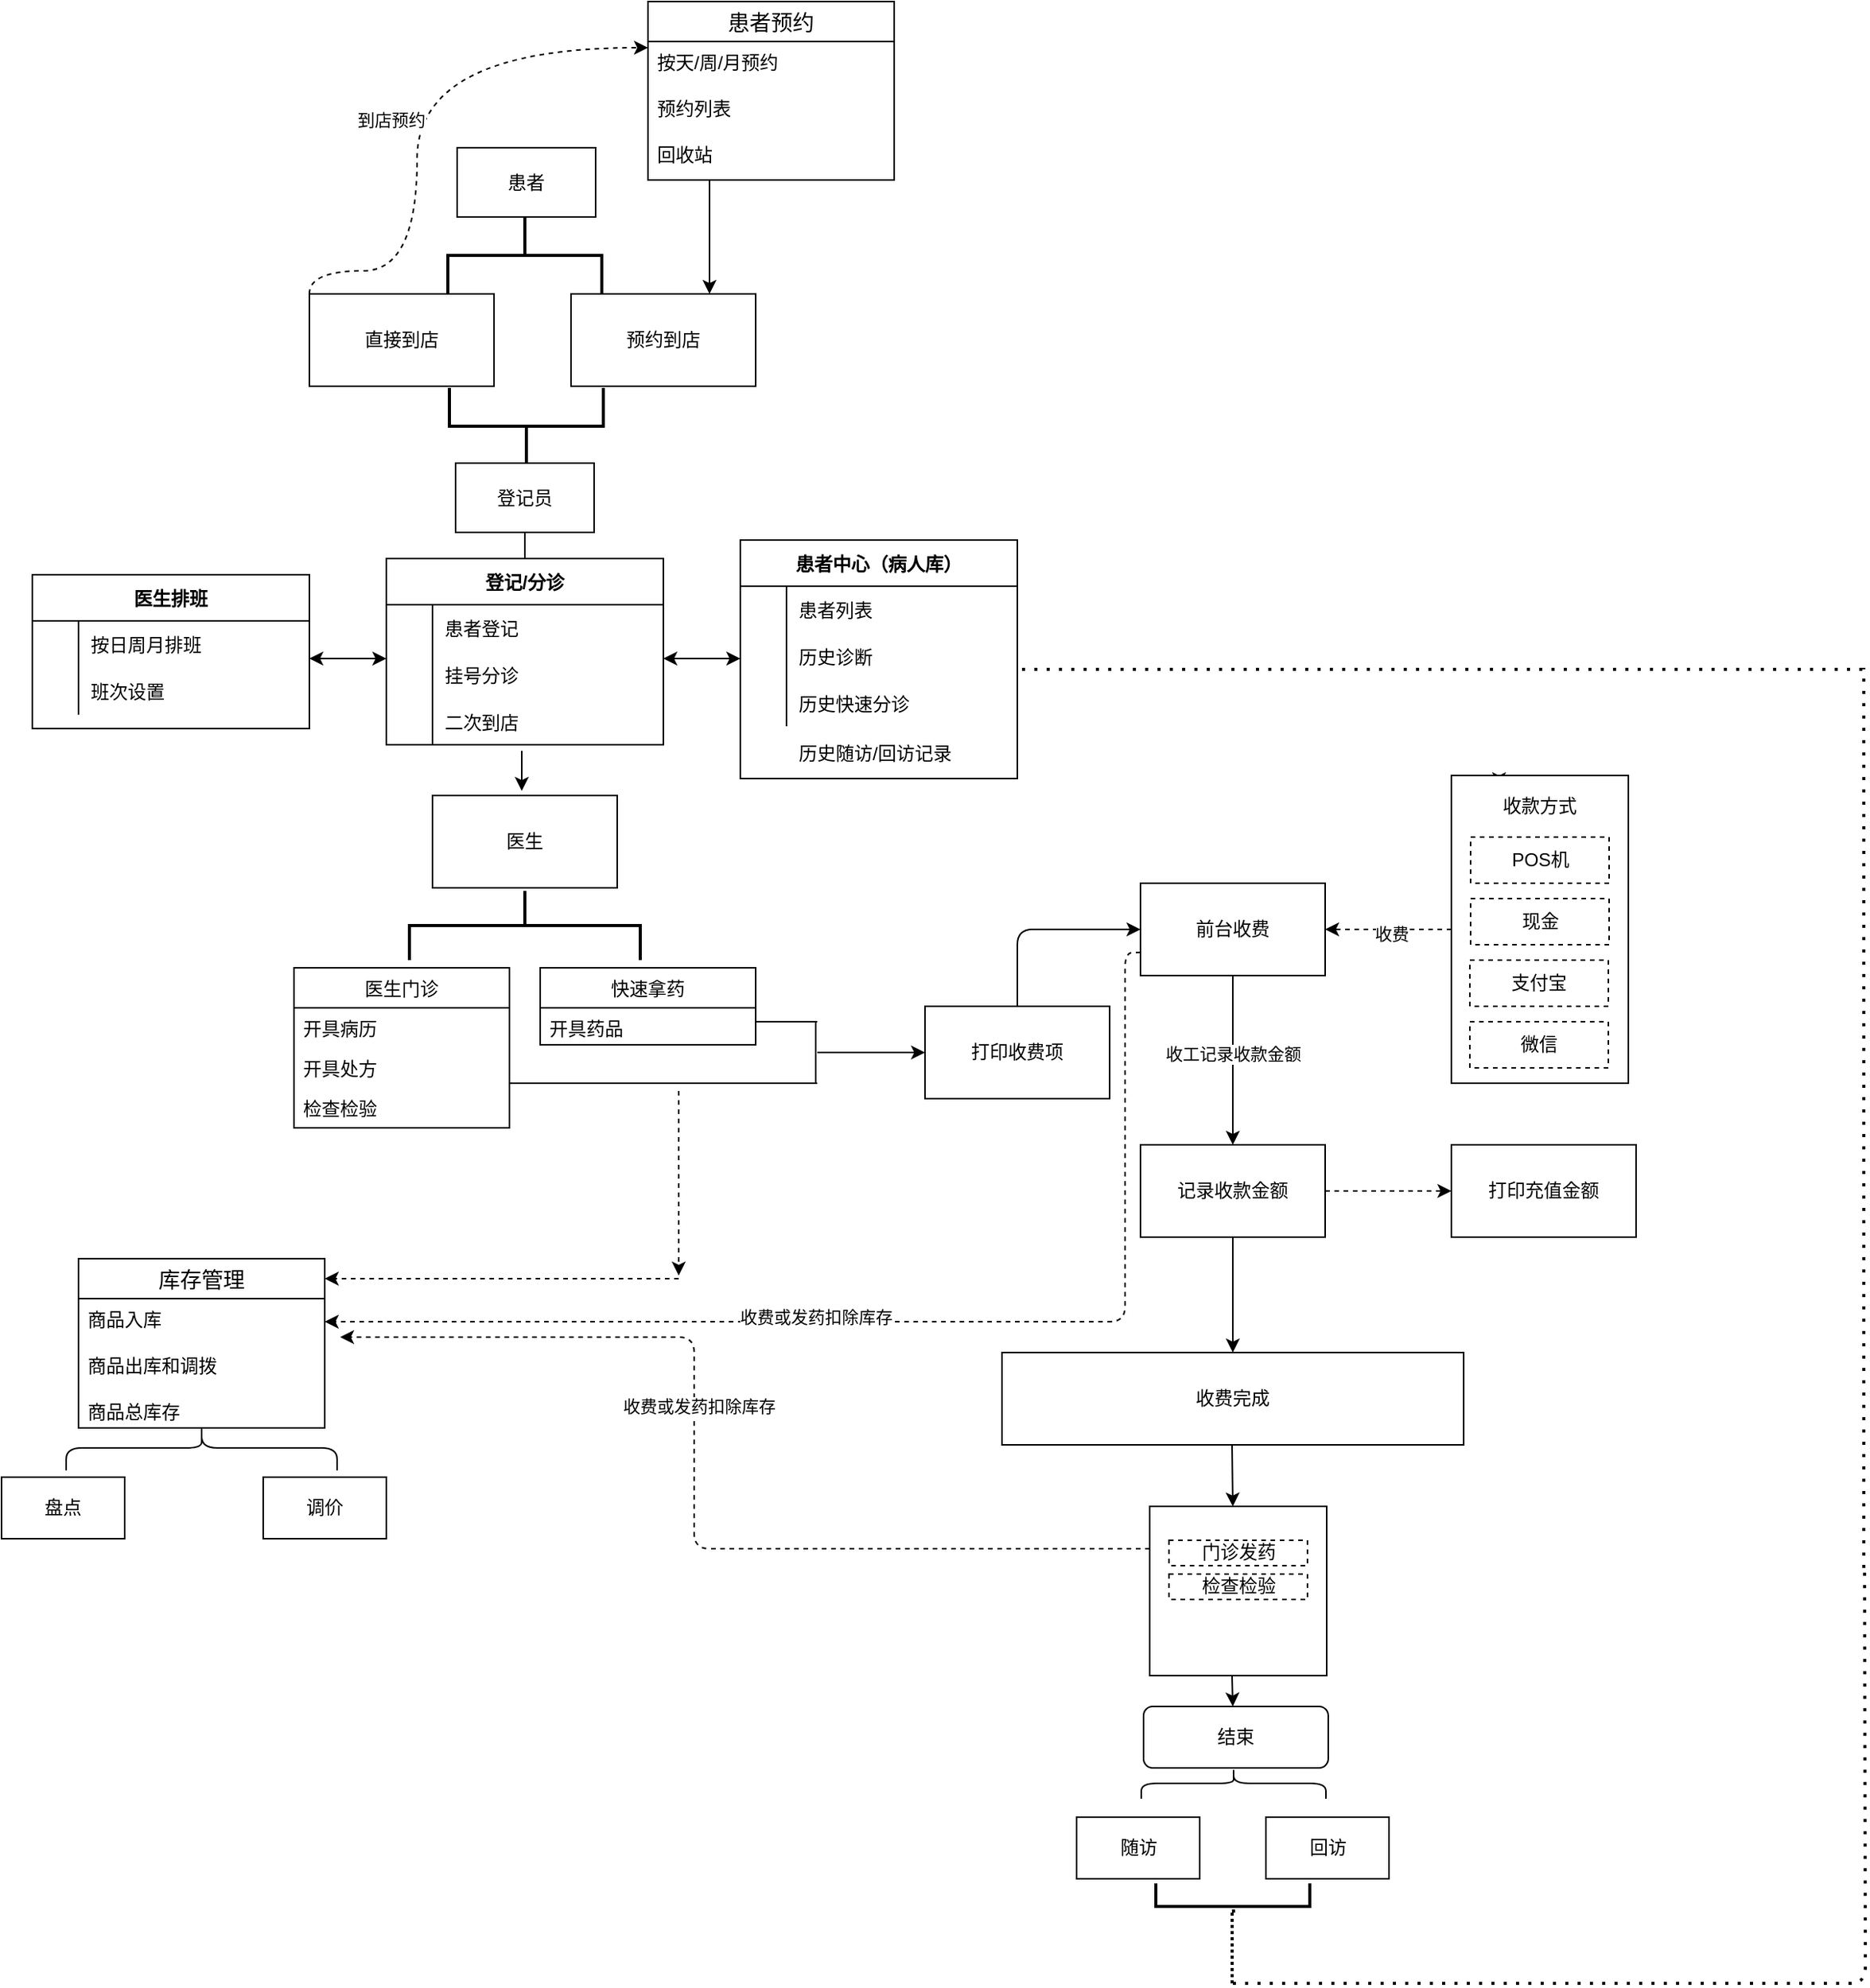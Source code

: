 <mxfile version="13.9.9" type="device"><diagram id="evhqvJ9WRw2NddTgYNEN" name="第 1 页"><mxGraphModel dx="1106" dy="837" grid="1" gridSize="10" guides="1" tooltips="1" connect="1" arrows="1" fold="1" page="1" pageScale="1" pageWidth="827" pageHeight="1169" math="0" shadow="0"><root><mxCell id="0"/><mxCell id="1" parent="0"/><mxCell id="0EiiD_cbW3VHCqX_TS2o-5" value="医生" style="rounded=0;whiteSpace=wrap;html=1;" parent="1" vertex="1"><mxGeometry x="420" y="636" width="120" height="60" as="geometry"/></mxCell><mxCell id="0EiiD_cbW3VHCqX_TS2o-24" value="患者" style="rounded=0;whiteSpace=wrap;html=1;" parent="1" vertex="1"><mxGeometry x="436" y="215" width="90" height="45" as="geometry"/></mxCell><mxCell id="0EiiD_cbW3VHCqX_TS2o-73" value="预约到店" style="rounded=0;whiteSpace=wrap;html=1;" parent="1" vertex="1"><mxGeometry x="510" y="310" width="120" height="60" as="geometry"/></mxCell><mxCell id="0EiiD_cbW3VHCqX_TS2o-170" style="edgeStyle=orthogonalEdgeStyle;rounded=0;orthogonalLoop=1;jettySize=auto;html=1;" parent="1" source="0EiiD_cbW3VHCqX_TS2o-154" target="0EiiD_cbW3VHCqX_TS2o-169" edge="1"><mxGeometry relative="1" as="geometry"/></mxCell><mxCell id="0EiiD_cbW3VHCqX_TS2o-171" value="收工记录收款金额" style="edgeLabel;html=1;align=center;verticalAlign=middle;resizable=0;points=[];" parent="0EiiD_cbW3VHCqX_TS2o-170" vertex="1" connectable="0"><mxGeometry x="-0.2" y="2" relative="1" as="geometry"><mxPoint x="-2" y="7" as="offset"/></mxGeometry></mxCell><mxCell id="0EiiD_cbW3VHCqX_TS2o-154" value="前台收费" style="rounded=0;whiteSpace=wrap;html=1;" parent="1" vertex="1"><mxGeometry x="880" y="693" width="120" height="60" as="geometry"/></mxCell><mxCell id="0EiiD_cbW3VHCqX_TS2o-165" value="" style="group" parent="1" vertex="1" connectable="0"><mxGeometry x="1082" y="623" width="115" height="200" as="geometry"/></mxCell><mxCell id="0EiiD_cbW3VHCqX_TS2o-166" style="edgeStyle=orthogonalEdgeStyle;rounded=0;orthogonalLoop=1;jettySize=auto;html=1;exitX=0.25;exitY=0;exitDx=0;exitDy=0;entryX=0.067;entryY=-0.15;entryDx=0;entryDy=0;entryPerimeter=0;" parent="0EiiD_cbW3VHCqX_TS2o-165" source="0EiiD_cbW3VHCqX_TS2o-163" target="0EiiD_cbW3VHCqX_TS2o-164" edge="1"><mxGeometry relative="1" as="geometry"/></mxCell><mxCell id="0EiiD_cbW3VHCqX_TS2o-163" value="" style="rounded=0;whiteSpace=wrap;html=1;" parent="0EiiD_cbW3VHCqX_TS2o-165" vertex="1"><mxGeometry width="115" height="200" as="geometry"/></mxCell><mxCell id="0EiiD_cbW3VHCqX_TS2o-158" value="POS机" style="rounded=0;whiteSpace=wrap;html=1;dashed=1;" parent="0EiiD_cbW3VHCqX_TS2o-165" vertex="1"><mxGeometry x="12.5" y="40" width="90" height="30" as="geometry"/></mxCell><mxCell id="0EiiD_cbW3VHCqX_TS2o-160" value="现金" style="rounded=0;whiteSpace=wrap;html=1;dashed=1;" parent="0EiiD_cbW3VHCqX_TS2o-165" vertex="1"><mxGeometry x="12.5" y="80" width="90" height="30" as="geometry"/></mxCell><mxCell id="0EiiD_cbW3VHCqX_TS2o-161" value="支付宝" style="rounded=0;whiteSpace=wrap;html=1;dashed=1;" parent="0EiiD_cbW3VHCqX_TS2o-165" vertex="1"><mxGeometry x="12" y="120" width="90" height="30" as="geometry"/></mxCell><mxCell id="0EiiD_cbW3VHCqX_TS2o-162" value="微信" style="rounded=0;whiteSpace=wrap;html=1;dashed=1;" parent="0EiiD_cbW3VHCqX_TS2o-165" vertex="1"><mxGeometry x="12" y="160" width="90" height="30" as="geometry"/></mxCell><mxCell id="0EiiD_cbW3VHCqX_TS2o-164" value="收款方式" style="text;html=1;align=center;verticalAlign=middle;resizable=0;points=[];autosize=1;strokeColor=none;" parent="0EiiD_cbW3VHCqX_TS2o-165" vertex="1"><mxGeometry x="27" y="10" width="60" height="20" as="geometry"/></mxCell><mxCell id="0EiiD_cbW3VHCqX_TS2o-167" style="edgeStyle=orthogonalEdgeStyle;rounded=0;orthogonalLoop=1;jettySize=auto;html=1;dashed=1;" parent="1" source="0EiiD_cbW3VHCqX_TS2o-163" target="0EiiD_cbW3VHCqX_TS2o-154" edge="1"><mxGeometry relative="1" as="geometry"/></mxCell><mxCell id="0EiiD_cbW3VHCqX_TS2o-168" value="收费" style="edgeLabel;html=1;align=center;verticalAlign=middle;resizable=0;points=[];" parent="0EiiD_cbW3VHCqX_TS2o-167" vertex="1" connectable="0"><mxGeometry x="-0.049" y="3" relative="1" as="geometry"><mxPoint as="offset"/></mxGeometry></mxCell><mxCell id="0EiiD_cbW3VHCqX_TS2o-173" style="edgeStyle=orthogonalEdgeStyle;rounded=0;orthogonalLoop=1;jettySize=auto;html=1;dashed=1;" parent="1" source="0EiiD_cbW3VHCqX_TS2o-169" target="0EiiD_cbW3VHCqX_TS2o-172" edge="1"><mxGeometry relative="1" as="geometry"/></mxCell><mxCell id="0EiiD_cbW3VHCqX_TS2o-169" value="记录收款金额" style="rounded=0;whiteSpace=wrap;html=1;" parent="1" vertex="1"><mxGeometry x="880" y="863" width="120" height="60" as="geometry"/></mxCell><mxCell id="0EiiD_cbW3VHCqX_TS2o-172" value="打印充值金额" style="rounded=0;whiteSpace=wrap;html=1;" parent="1" vertex="1"><mxGeometry x="1082" y="863" width="120" height="60" as="geometry"/></mxCell><mxCell id="0EiiD_cbW3VHCqX_TS2o-185" value="随访" style="rounded=0;whiteSpace=wrap;html=1;" parent="1" vertex="1"><mxGeometry x="838.5" y="1300" width="80" height="40" as="geometry"/></mxCell><mxCell id="0EiiD_cbW3VHCqX_TS2o-189" value="打印收费项" style="rounded=0;whiteSpace=wrap;html=1;" parent="1" vertex="1"><mxGeometry x="740" y="773" width="120" height="60" as="geometry"/></mxCell><mxCell id="0EiiD_cbW3VHCqX_TS2o-201" value="收费完成" style="rounded=0;whiteSpace=wrap;html=1;" parent="1" vertex="1"><mxGeometry x="790" y="998" width="300" height="60" as="geometry"/></mxCell><mxCell id="TlPm1D7zhekbp7XX174G-14" value="患者预约" style="swimlane;fontStyle=0;childLayout=stackLayout;horizontal=1;startSize=26;horizontalStack=0;resizeParent=1;resizeParentMax=0;resizeLast=0;collapsible=1;marginBottom=0;align=center;fontSize=14;" parent="1" vertex="1"><mxGeometry x="560" y="120" width="160" height="116" as="geometry"><mxRectangle x="1070" y="440" width="90" height="26" as="alternateBounds"/></mxGeometry></mxCell><mxCell id="TlPm1D7zhekbp7XX174G-15" value="按天/周/月预约" style="text;strokeColor=none;fillColor=none;spacingLeft=4;spacingRight=4;overflow=hidden;rotatable=0;points=[[0,0.5],[1,0.5]];portConstraint=eastwest;fontSize=12;" parent="TlPm1D7zhekbp7XX174G-14" vertex="1"><mxGeometry y="26" width="160" height="30" as="geometry"/></mxCell><mxCell id="TlPm1D7zhekbp7XX174G-16" value="预约列表" style="text;strokeColor=none;fillColor=none;spacingLeft=4;spacingRight=4;overflow=hidden;rotatable=0;points=[[0,0.5],[1,0.5]];portConstraint=eastwest;fontSize=12;" parent="TlPm1D7zhekbp7XX174G-14" vertex="1"><mxGeometry y="56" width="160" height="30" as="geometry"/></mxCell><mxCell id="TlPm1D7zhekbp7XX174G-128" value="" style="endArrow=classic;html=1;entryX=0.75;entryY=0;entryDx=0;entryDy=0;" parent="TlPm1D7zhekbp7XX174G-14" target="0EiiD_cbW3VHCqX_TS2o-73" edge="1"><mxGeometry width="50" height="50" relative="1" as="geometry"><mxPoint x="40" y="116" as="sourcePoint"/><mxPoint x="90" y="66" as="targetPoint"/></mxGeometry></mxCell><mxCell id="TlPm1D7zhekbp7XX174G-17" value="回收站" style="text;strokeColor=none;fillColor=none;spacingLeft=4;spacingRight=4;overflow=hidden;rotatable=0;points=[[0,0.5],[1,0.5]];portConstraint=eastwest;fontSize=12;" parent="TlPm1D7zhekbp7XX174G-14" vertex="1"><mxGeometry y="86" width="160" height="30" as="geometry"/></mxCell><mxCell id="TlPm1D7zhekbp7XX174G-22" value="" style="strokeWidth=2;html=1;shape=mxgraph.flowchart.annotation_2;align=left;labelPosition=right;pointerEvents=1;direction=south;" parent="1" vertex="1"><mxGeometry x="430" y="260" width="100" height="50" as="geometry"/></mxCell><mxCell id="TlPm1D7zhekbp7XX174G-24" value="直接到店" style="rounded=0;whiteSpace=wrap;html=1;" parent="1" vertex="1"><mxGeometry x="340" y="310" width="120" height="60" as="geometry"/></mxCell><mxCell id="TlPm1D7zhekbp7XX174G-28" value="" style="strokeWidth=2;html=1;shape=mxgraph.flowchart.annotation_2;align=left;labelPosition=right;pointerEvents=1;rotation=-90;" parent="1" vertex="1"><mxGeometry x="456" y="346" width="50" height="100" as="geometry"/></mxCell><mxCell id="TlPm1D7zhekbp7XX174G-29" style="edgeStyle=orthogonalEdgeStyle;rounded=0;orthogonalLoop=1;jettySize=auto;html=1;dashed=1;curved=1;" parent="1" edge="1"><mxGeometry relative="1" as="geometry"><mxPoint x="340" y="310" as="sourcePoint"/><mxPoint x="560" y="150" as="targetPoint"/><Array as="points"><mxPoint x="340" y="295"/><mxPoint x="410" y="295"/><mxPoint x="410" y="150"/></Array></mxGeometry></mxCell><mxCell id="TlPm1D7zhekbp7XX174G-30" value="到店预约" style="edgeLabel;html=1;align=center;verticalAlign=middle;resizable=0;points=[];" parent="TlPm1D7zhekbp7XX174G-29" vertex="1" connectable="0"><mxGeometry x="-0.145" y="-1" relative="1" as="geometry"><mxPoint x="-18" y="-21" as="offset"/></mxGeometry></mxCell><mxCell id="TlPm1D7zhekbp7XX174G-31" value="" style="endArrow=classic;html=1;exitX=0.428;exitY=1.133;exitDx=0;exitDy=0;exitPerimeter=0;" parent="1" edge="1"><mxGeometry width="50" height="50" relative="1" as="geometry"><mxPoint x="478.04" y="606.99" as="sourcePoint"/><mxPoint x="478" y="633" as="targetPoint"/></mxGeometry></mxCell><mxCell id="TlPm1D7zhekbp7XX174G-32" value="登记/分诊" style="shape=table;startSize=30;container=1;collapsible=1;childLayout=tableLayout;fixedRows=1;rowLines=0;fontStyle=1;align=center;resizeLast=1;" parent="1" vertex="1"><mxGeometry x="390" y="482" width="180" height="121" as="geometry"/></mxCell><mxCell id="TlPm1D7zhekbp7XX174G-36" value="" style="shape=partialRectangle;collapsible=0;dropTarget=0;pointerEvents=0;fillColor=none;top=0;left=0;bottom=0;right=0;points=[[0,0.5],[1,0.5]];portConstraint=eastwest;" parent="TlPm1D7zhekbp7XX174G-32" vertex="1"><mxGeometry y="30" width="180" height="30" as="geometry"/></mxCell><mxCell id="TlPm1D7zhekbp7XX174G-37" value="" style="shape=partialRectangle;connectable=0;fillColor=none;top=0;left=0;bottom=0;right=0;editable=1;overflow=hidden;" parent="TlPm1D7zhekbp7XX174G-36" vertex="1"><mxGeometry width="30" height="30" as="geometry"/></mxCell><mxCell id="TlPm1D7zhekbp7XX174G-38" value="患者登记" style="shape=partialRectangle;connectable=0;fillColor=none;top=0;left=0;bottom=0;right=0;align=left;spacingLeft=6;overflow=hidden;" parent="TlPm1D7zhekbp7XX174G-36" vertex="1"><mxGeometry x="30" width="150" height="30" as="geometry"/></mxCell><mxCell id="TlPm1D7zhekbp7XX174G-39" value="" style="shape=partialRectangle;collapsible=0;dropTarget=0;pointerEvents=0;fillColor=none;top=0;left=0;bottom=0;right=0;points=[[0,0.5],[1,0.5]];portConstraint=eastwest;" parent="TlPm1D7zhekbp7XX174G-32" vertex="1"><mxGeometry y="60" width="180" height="31" as="geometry"/></mxCell><mxCell id="TlPm1D7zhekbp7XX174G-40" value="" style="shape=partialRectangle;connectable=0;fillColor=none;top=0;left=0;bottom=0;right=0;editable=1;overflow=hidden;" parent="TlPm1D7zhekbp7XX174G-39" vertex="1"><mxGeometry width="30" height="31" as="geometry"/></mxCell><mxCell id="TlPm1D7zhekbp7XX174G-41" value="挂号分诊" style="shape=partialRectangle;connectable=0;fillColor=none;top=0;left=0;bottom=0;right=0;align=left;spacingLeft=6;overflow=hidden;" parent="TlPm1D7zhekbp7XX174G-39" vertex="1"><mxGeometry x="30" width="150" height="31" as="geometry"/></mxCell><mxCell id="TlPm1D7zhekbp7XX174G-42" value="" style="shape=partialRectangle;collapsible=0;dropTarget=0;pointerEvents=0;fillColor=none;top=0;left=0;bottom=0;right=0;points=[[0,0.5],[1,0.5]];portConstraint=eastwest;" parent="TlPm1D7zhekbp7XX174G-32" vertex="1"><mxGeometry y="91" width="180" height="30" as="geometry"/></mxCell><mxCell id="TlPm1D7zhekbp7XX174G-43" value="" style="shape=partialRectangle;connectable=0;fillColor=none;top=0;left=0;bottom=0;right=0;editable=1;overflow=hidden;" parent="TlPm1D7zhekbp7XX174G-42" vertex="1"><mxGeometry width="30" height="30" as="geometry"/></mxCell><mxCell id="TlPm1D7zhekbp7XX174G-44" value="二次到店" style="shape=partialRectangle;connectable=0;fillColor=none;top=0;left=0;bottom=0;right=0;align=left;spacingLeft=6;overflow=hidden;" parent="TlPm1D7zhekbp7XX174G-42" vertex="1"><mxGeometry x="30" width="150" height="30" as="geometry"/></mxCell><mxCell id="TlPm1D7zhekbp7XX174G-45" value="医生门诊" style="swimlane;fontStyle=0;childLayout=stackLayout;horizontal=1;startSize=26;fillColor=none;horizontalStack=0;resizeParent=1;resizeParentMax=0;resizeLast=0;collapsible=1;marginBottom=0;" parent="1" vertex="1"><mxGeometry x="330" y="748" width="140" height="104" as="geometry"/></mxCell><mxCell id="TlPm1D7zhekbp7XX174G-46" value="开具病历" style="text;strokeColor=none;fillColor=none;align=left;verticalAlign=top;spacingLeft=4;spacingRight=4;overflow=hidden;rotatable=0;points=[[0,0.5],[1,0.5]];portConstraint=eastwest;" parent="TlPm1D7zhekbp7XX174G-45" vertex="1"><mxGeometry y="26" width="140" height="26" as="geometry"/></mxCell><mxCell id="TlPm1D7zhekbp7XX174G-47" value="开具处方" style="text;strokeColor=none;fillColor=none;align=left;verticalAlign=top;spacingLeft=4;spacingRight=4;overflow=hidden;rotatable=0;points=[[0,0.5],[1,0.5]];portConstraint=eastwest;" parent="TlPm1D7zhekbp7XX174G-45" vertex="1"><mxGeometry y="52" width="140" height="26" as="geometry"/></mxCell><mxCell id="TlPm1D7zhekbp7XX174G-48" value="检查检验" style="text;strokeColor=none;fillColor=none;align=left;verticalAlign=top;spacingLeft=4;spacingRight=4;overflow=hidden;rotatable=0;points=[[0,0.5],[1,0.5]];portConstraint=eastwest;" parent="TlPm1D7zhekbp7XX174G-45" vertex="1"><mxGeometry y="78" width="140" height="26" as="geometry"/></mxCell><mxCell id="TlPm1D7zhekbp7XX174G-51" value="" style="strokeWidth=2;html=1;shape=mxgraph.flowchart.annotation_2;align=left;labelPosition=right;pointerEvents=1;rotation=90;" parent="1" vertex="1"><mxGeometry x="457.5" y="645.5" width="45" height="150" as="geometry"/></mxCell><mxCell id="TlPm1D7zhekbp7XX174G-57" value="快速拿药" style="swimlane;fontStyle=0;childLayout=stackLayout;horizontal=1;startSize=26;fillColor=none;horizontalStack=0;resizeParent=1;resizeParentMax=0;resizeLast=0;collapsible=1;marginBottom=0;" parent="1" vertex="1"><mxGeometry x="490" y="748" width="140" height="50" as="geometry"/></mxCell><mxCell id="TlPm1D7zhekbp7XX174G-58" value="开具药品" style="text;strokeColor=none;fillColor=none;align=left;verticalAlign=top;spacingLeft=4;spacingRight=4;overflow=hidden;rotatable=0;points=[[0,0.5],[1,0.5]];portConstraint=eastwest;" parent="TlPm1D7zhekbp7XX174G-57" vertex="1"><mxGeometry y="26" width="140" height="24" as="geometry"/></mxCell><mxCell id="TlPm1D7zhekbp7XX174G-63" value="" style="endArrow=none;html=1;" parent="1" edge="1"><mxGeometry width="50" height="50" relative="1" as="geometry"><mxPoint x="630" y="783" as="sourcePoint"/><mxPoint x="670" y="783" as="targetPoint"/></mxGeometry></mxCell><mxCell id="TlPm1D7zhekbp7XX174G-64" value="" style="endArrow=none;html=1;" parent="1" edge="1"><mxGeometry width="50" height="50" relative="1" as="geometry"><mxPoint x="669" y="783" as="sourcePoint"/><mxPoint x="669" y="823" as="targetPoint"/></mxGeometry></mxCell><mxCell id="TlPm1D7zhekbp7XX174G-65" value="" style="endArrow=none;html=1;" parent="1" edge="1"><mxGeometry width="50" height="50" relative="1" as="geometry"><mxPoint x="470" y="823" as="sourcePoint"/><mxPoint x="670" y="823" as="targetPoint"/></mxGeometry></mxCell><mxCell id="TlPm1D7zhekbp7XX174G-66" value="" style="endArrow=classic;html=1;entryX=0;entryY=0.5;entryDx=0;entryDy=0;" parent="1" target="0EiiD_cbW3VHCqX_TS2o-189" edge="1"><mxGeometry width="50" height="50" relative="1" as="geometry"><mxPoint x="670" y="803" as="sourcePoint"/><mxPoint x="720" y="753" as="targetPoint"/></mxGeometry></mxCell><mxCell id="TlPm1D7zhekbp7XX174G-67" value="" style="edgeStyle=elbowEdgeStyle;elbow=vertical;endArrow=classic;html=1;exitX=0.5;exitY=0;exitDx=0;exitDy=0;" parent="1" source="0EiiD_cbW3VHCqX_TS2o-189" target="0EiiD_cbW3VHCqX_TS2o-154" edge="1"><mxGeometry width="50" height="50" relative="1" as="geometry"><mxPoint x="800" y="763" as="sourcePoint"/><mxPoint x="820" y="713" as="targetPoint"/><Array as="points"><mxPoint x="890" y="723"/></Array></mxGeometry></mxCell><mxCell id="TlPm1D7zhekbp7XX174G-68" value="" style="endArrow=classic;html=1;exitX=0.5;exitY=1;exitDx=0;exitDy=0;entryX=0.5;entryY=0;entryDx=0;entryDy=0;" parent="1" target="0EiiD_cbW3VHCqX_TS2o-201" edge="1"><mxGeometry width="50" height="50" relative="1" as="geometry"><mxPoint x="940" y="923" as="sourcePoint"/><mxPoint x="950" y="743" as="targetPoint"/></mxGeometry></mxCell><mxCell id="TlPm1D7zhekbp7XX174G-70" value="" style="endArrow=classic;startArrow=classic;html=1;" parent="1" edge="1"><mxGeometry width="50" height="50" relative="1" as="geometry"><mxPoint x="570" y="547" as="sourcePoint"/><mxPoint x="620" y="547" as="targetPoint"/><Array as="points"/></mxGeometry></mxCell><mxCell id="TlPm1D7zhekbp7XX174G-71" value="患者中心（病人库）" style="shape=table;startSize=30;container=1;collapsible=1;childLayout=tableLayout;fixedRows=1;rowLines=0;fontStyle=1;align=center;resizeLast=1;" parent="1" vertex="1"><mxGeometry x="620" y="470" width="180" height="155" as="geometry"/></mxCell><mxCell id="TlPm1D7zhekbp7XX174G-72" value="" style="shape=partialRectangle;collapsible=0;dropTarget=0;pointerEvents=0;fillColor=none;top=0;left=0;bottom=0;right=0;points=[[0,0.5],[1,0.5]];portConstraint=eastwest;" parent="TlPm1D7zhekbp7XX174G-71" vertex="1"><mxGeometry y="30" width="180" height="30" as="geometry"/></mxCell><mxCell id="TlPm1D7zhekbp7XX174G-73" value="" style="shape=partialRectangle;connectable=0;fillColor=none;top=0;left=0;bottom=0;right=0;editable=1;overflow=hidden;" parent="TlPm1D7zhekbp7XX174G-72" vertex="1"><mxGeometry width="30" height="30" as="geometry"/></mxCell><mxCell id="TlPm1D7zhekbp7XX174G-74" value="患者列表" style="shape=partialRectangle;connectable=0;fillColor=none;top=0;left=0;bottom=0;right=0;align=left;spacingLeft=6;overflow=hidden;" parent="TlPm1D7zhekbp7XX174G-72" vertex="1"><mxGeometry x="30" width="150" height="30" as="geometry"/></mxCell><mxCell id="TlPm1D7zhekbp7XX174G-75" value="" style="shape=partialRectangle;collapsible=0;dropTarget=0;pointerEvents=0;fillColor=none;top=0;left=0;bottom=0;right=0;points=[[0,0.5],[1,0.5]];portConstraint=eastwest;" parent="TlPm1D7zhekbp7XX174G-71" vertex="1"><mxGeometry y="60" width="180" height="31" as="geometry"/></mxCell><mxCell id="TlPm1D7zhekbp7XX174G-76" value="" style="shape=partialRectangle;connectable=0;fillColor=none;top=0;left=0;bottom=0;right=0;editable=1;overflow=hidden;" parent="TlPm1D7zhekbp7XX174G-75" vertex="1"><mxGeometry width="30" height="31" as="geometry"/></mxCell><mxCell id="TlPm1D7zhekbp7XX174G-77" value="历史诊断" style="shape=partialRectangle;connectable=0;fillColor=none;top=0;left=0;bottom=0;right=0;align=left;spacingLeft=6;overflow=hidden;" parent="TlPm1D7zhekbp7XX174G-75" vertex="1"><mxGeometry x="30" width="150" height="31" as="geometry"/></mxCell><mxCell id="TlPm1D7zhekbp7XX174G-78" value="" style="shape=partialRectangle;collapsible=0;dropTarget=0;pointerEvents=0;fillColor=none;top=0;left=0;bottom=0;right=0;points=[[0,0.5],[1,0.5]];portConstraint=eastwest;" parent="TlPm1D7zhekbp7XX174G-71" vertex="1"><mxGeometry y="91" width="180" height="30" as="geometry"/></mxCell><mxCell id="TlPm1D7zhekbp7XX174G-79" value="" style="shape=partialRectangle;connectable=0;fillColor=none;top=0;left=0;bottom=0;right=0;editable=1;overflow=hidden;" parent="TlPm1D7zhekbp7XX174G-78" vertex="1"><mxGeometry width="30" height="30" as="geometry"/></mxCell><mxCell id="TlPm1D7zhekbp7XX174G-80" value="历史快速分诊" style="shape=partialRectangle;connectable=0;fillColor=none;top=0;left=0;bottom=0;right=0;align=left;spacingLeft=6;overflow=hidden;" parent="TlPm1D7zhekbp7XX174G-78" vertex="1"><mxGeometry x="30" width="150" height="30" as="geometry"/></mxCell><mxCell id="TlPm1D7zhekbp7XX174G-82" value="" style="shape=curlyBracket;whiteSpace=wrap;html=1;rounded=1;rotation=90;" parent="1" vertex="1"><mxGeometry x="930.5" y="1218" width="20" height="120" as="geometry"/></mxCell><mxCell id="TlPm1D7zhekbp7XX174G-83" value="回访" style="rounded=0;whiteSpace=wrap;html=1;" parent="1" vertex="1"><mxGeometry x="961.5" y="1300" width="80" height="40" as="geometry"/></mxCell><mxCell id="TlPm1D7zhekbp7XX174G-85" value="历史随访/回访记录" style="shape=partialRectangle;connectable=0;fillColor=none;top=0;left=0;bottom=0;right=0;align=left;spacingLeft=6;overflow=hidden;" parent="1" vertex="1"><mxGeometry x="650" y="593" width="150" height="30" as="geometry"/></mxCell><mxCell id="TlPm1D7zhekbp7XX174G-89" value="" style="endArrow=none;dashed=1;html=1;dashPattern=1 3;strokeWidth=2;exitX=1.017;exitY=0.774;exitDx=0;exitDy=0;exitPerimeter=0;" parent="1" source="TlPm1D7zhekbp7XX174G-75" edge="1"><mxGeometry width="50" height="50" relative="1" as="geometry"><mxPoint x="880" y="868" as="sourcePoint"/><mxPoint x="1350" y="554" as="targetPoint"/></mxGeometry></mxCell><mxCell id="TlPm1D7zhekbp7XX174G-90" value="" style="endArrow=none;dashed=1;html=1;dashPattern=1 3;strokeWidth=2;" parent="1" edge="1"><mxGeometry width="50" height="50" relative="1" as="geometry"><mxPoint x="1350" y="1138" as="sourcePoint"/><mxPoint x="1350" y="553" as="targetPoint"/></mxGeometry></mxCell><mxCell id="TlPm1D7zhekbp7XX174G-91" value="" style="endArrow=none;dashed=1;html=1;dashPattern=1 3;strokeWidth=2;" parent="1" edge="1"><mxGeometry width="50" height="50" relative="1" as="geometry"><mxPoint x="940" y="1408" as="sourcePoint"/><mxPoint x="1350.5" y="1138" as="targetPoint"/><Array as="points"><mxPoint x="1351" y="1408"/></Array></mxGeometry></mxCell><mxCell id="TlPm1D7zhekbp7XX174G-92" value="" style="endArrow=classic;html=1;dashed=1;" parent="1" edge="1"><mxGeometry width="50" height="50" relative="1" as="geometry"><mxPoint x="580" y="828" as="sourcePoint"/><mxPoint x="580" y="948" as="targetPoint"/></mxGeometry></mxCell><mxCell id="TlPm1D7zhekbp7XX174G-93" value="" style="endArrow=classic;html=1;dashed=1;" parent="1" edge="1"><mxGeometry width="50" height="50" relative="1" as="geometry"><mxPoint x="580" y="950" as="sourcePoint"/><mxPoint x="350" y="950" as="targetPoint"/></mxGeometry></mxCell><mxCell id="TlPm1D7zhekbp7XX174G-94" value="库存管理" style="swimlane;fontStyle=0;childLayout=stackLayout;horizontal=1;startSize=26;horizontalStack=0;resizeParent=1;resizeParentMax=0;resizeLast=0;collapsible=1;marginBottom=0;align=center;fontSize=14;" parent="1" vertex="1"><mxGeometry x="190" y="937" width="160" height="110" as="geometry"><mxRectangle x="430" y="1280" width="90" height="26" as="alternateBounds"/></mxGeometry></mxCell><mxCell id="TlPm1D7zhekbp7XX174G-95" value="商品入库" style="text;strokeColor=none;fillColor=none;spacingLeft=4;spacingRight=4;overflow=hidden;rotatable=0;points=[[0,0.5],[1,0.5]];portConstraint=eastwest;fontSize=12;" parent="TlPm1D7zhekbp7XX174G-94" vertex="1"><mxGeometry y="26" width="160" height="30" as="geometry"/></mxCell><mxCell id="TlPm1D7zhekbp7XX174G-96" value="商品出库和调拨" style="text;strokeColor=none;fillColor=none;spacingLeft=4;spacingRight=4;overflow=hidden;rotatable=0;points=[[0,0.5],[1,0.5]];portConstraint=eastwest;fontSize=12;" parent="TlPm1D7zhekbp7XX174G-94" vertex="1"><mxGeometry y="56" width="160" height="30" as="geometry"/></mxCell><mxCell id="TlPm1D7zhekbp7XX174G-97" value="商品总库存" style="text;strokeColor=none;fillColor=none;spacingLeft=4;spacingRight=4;overflow=hidden;rotatable=0;points=[[0,0.5],[1,0.5]];portConstraint=eastwest;fontSize=12;" parent="TlPm1D7zhekbp7XX174G-94" vertex="1"><mxGeometry y="86" width="160" height="24" as="geometry"/></mxCell><mxCell id="TlPm1D7zhekbp7XX174G-98" value="" style="shape=curlyBracket;whiteSpace=wrap;html=1;rounded=1;rotation=90;" parent="1" vertex="1"><mxGeometry x="255.34" y="972" width="29.33" height="176" as="geometry"/></mxCell><mxCell id="TlPm1D7zhekbp7XX174G-99" value="盘点" style="rounded=0;whiteSpace=wrap;html=1;" parent="1" vertex="1"><mxGeometry x="140" y="1079" width="80" height="40" as="geometry"/></mxCell><mxCell id="TlPm1D7zhekbp7XX174G-100" value="调价" style="rounded=0;whiteSpace=wrap;html=1;" parent="1" vertex="1"><mxGeometry x="310" y="1079" width="80" height="40" as="geometry"/></mxCell><mxCell id="TlPm1D7zhekbp7XX174G-101" value="" style="edgeStyle=elbowEdgeStyle;elbow=horizontal;endArrow=classic;html=1;dashed=1;entryX=1;entryY=0.5;entryDx=0;entryDy=0;exitX=0;exitY=0.75;exitDx=0;exitDy=0;" parent="1" source="0EiiD_cbW3VHCqX_TS2o-154" target="TlPm1D7zhekbp7XX174G-95" edge="1"><mxGeometry width="50" height="50" relative="1" as="geometry"><mxPoint x="730" y="913" as="sourcePoint"/><mxPoint x="790" y="873" as="targetPoint"/><Array as="points"><mxPoint x="870" y="828"/><mxPoint x="890" y="818"/></Array></mxGeometry></mxCell><mxCell id="TlPm1D7zhekbp7XX174G-102" value="收费或发药扣除库存" style="edgeLabel;html=1;align=center;verticalAlign=middle;resizable=0;points=[];" parent="TlPm1D7zhekbp7XX174G-101" vertex="1" connectable="0"><mxGeometry x="0.172" y="-3" relative="1" as="geometry"><mxPoint as="offset"/></mxGeometry></mxCell><mxCell id="TlPm1D7zhekbp7XX174G-104" value="" style="group" parent="1" vertex="1" connectable="0"><mxGeometry x="886" y="1098" width="115" height="110" as="geometry"/></mxCell><mxCell id="TlPm1D7zhekbp7XX174G-106" value="" style="rounded=0;whiteSpace=wrap;html=1;" parent="TlPm1D7zhekbp7XX174G-104" vertex="1"><mxGeometry width="115" height="110.0" as="geometry"/></mxCell><mxCell id="TlPm1D7zhekbp7XX174G-107" value="门诊发药" style="rounded=0;whiteSpace=wrap;html=1;dashed=1;" parent="TlPm1D7zhekbp7XX174G-104" vertex="1"><mxGeometry x="12.5" y="22" width="90" height="16.5" as="geometry"/></mxCell><mxCell id="TlPm1D7zhekbp7XX174G-108" value="检查检验" style="rounded=0;whiteSpace=wrap;html=1;dashed=1;" parent="TlPm1D7zhekbp7XX174G-104" vertex="1"><mxGeometry x="12.5" y="44" width="90" height="16.5" as="geometry"/></mxCell><mxCell id="TlPm1D7zhekbp7XX174G-115" value="" style="edgeStyle=elbowEdgeStyle;elbow=horizontal;endArrow=classic;html=1;dashed=1;entryX=1;entryY=0.5;entryDx=0;entryDy=0;exitX=0;exitY=0.25;exitDx=0;exitDy=0;" parent="1" source="TlPm1D7zhekbp7XX174G-106" edge="1"><mxGeometry width="50" height="50" relative="1" as="geometry"><mxPoint x="890" y="748" as="sourcePoint"/><mxPoint x="360" y="988" as="targetPoint"/><Array as="points"><mxPoint x="590" y="1068"/><mxPoint x="560" y="1068"/><mxPoint x="880" y="838"/><mxPoint x="900" y="828"/></Array></mxGeometry></mxCell><mxCell id="TlPm1D7zhekbp7XX174G-116" value="收费或发药扣除库存" style="edgeLabel;html=1;align=center;verticalAlign=middle;resizable=0;points=[];" parent="TlPm1D7zhekbp7XX174G-115" vertex="1" connectable="0"><mxGeometry x="0.172" y="-3" relative="1" as="geometry"><mxPoint as="offset"/></mxGeometry></mxCell><mxCell id="TlPm1D7zhekbp7XX174G-117" value="" style="endArrow=classic;startArrow=classic;html=1;" parent="1" edge="1"><mxGeometry width="50" height="50" relative="1" as="geometry"><mxPoint x="340" y="547" as="sourcePoint"/><mxPoint x="390" y="547" as="targetPoint"/><Array as="points"/></mxGeometry></mxCell><mxCell id="TlPm1D7zhekbp7XX174G-118" value="医生排班" style="shape=table;startSize=30;container=1;collapsible=1;childLayout=tableLayout;fixedRows=1;rowLines=0;fontStyle=1;align=center;resizeLast=1;" parent="1" vertex="1"><mxGeometry x="160" y="492.5" width="180" height="100" as="geometry"/></mxCell><mxCell id="TlPm1D7zhekbp7XX174G-119" value="" style="shape=partialRectangle;collapsible=0;dropTarget=0;pointerEvents=0;fillColor=none;top=0;left=0;bottom=0;right=0;points=[[0,0.5],[1,0.5]];portConstraint=eastwest;" parent="TlPm1D7zhekbp7XX174G-118" vertex="1"><mxGeometry y="30" width="180" height="30" as="geometry"/></mxCell><mxCell id="TlPm1D7zhekbp7XX174G-120" value="" style="shape=partialRectangle;connectable=0;fillColor=none;top=0;left=0;bottom=0;right=0;editable=1;overflow=hidden;" parent="TlPm1D7zhekbp7XX174G-119" vertex="1"><mxGeometry width="30" height="30" as="geometry"/></mxCell><mxCell id="TlPm1D7zhekbp7XX174G-121" value="按日周月排班" style="shape=partialRectangle;connectable=0;fillColor=none;top=0;left=0;bottom=0;right=0;align=left;spacingLeft=6;overflow=hidden;" parent="TlPm1D7zhekbp7XX174G-119" vertex="1"><mxGeometry x="30" width="150" height="30" as="geometry"/></mxCell><mxCell id="TlPm1D7zhekbp7XX174G-122" value="" style="shape=partialRectangle;collapsible=0;dropTarget=0;pointerEvents=0;fillColor=none;top=0;left=0;bottom=0;right=0;points=[[0,0.5],[1,0.5]];portConstraint=eastwest;" parent="TlPm1D7zhekbp7XX174G-118" vertex="1"><mxGeometry y="60" width="180" height="31" as="geometry"/></mxCell><mxCell id="TlPm1D7zhekbp7XX174G-123" value="" style="shape=partialRectangle;connectable=0;fillColor=none;top=0;left=0;bottom=0;right=0;editable=1;overflow=hidden;" parent="TlPm1D7zhekbp7XX174G-122" vertex="1"><mxGeometry width="30" height="31" as="geometry"/></mxCell><mxCell id="TlPm1D7zhekbp7XX174G-124" value="班次设置" style="shape=partialRectangle;connectable=0;fillColor=none;top=0;left=0;bottom=0;right=0;align=left;spacingLeft=6;overflow=hidden;" parent="TlPm1D7zhekbp7XX174G-122" vertex="1"><mxGeometry x="30" width="150" height="31" as="geometry"/></mxCell><mxCell id="TlPm1D7zhekbp7XX174G-130" value="" style="endArrow=classic;html=1;exitX=0.5;exitY=1;exitDx=0;exitDy=0;" parent="1" edge="1"><mxGeometry width="50" height="50" relative="1" as="geometry"><mxPoint x="939.5" y="1058" as="sourcePoint"/><mxPoint x="940" y="1098" as="targetPoint"/></mxGeometry></mxCell><mxCell id="TlPm1D7zhekbp7XX174G-131" value="" style="endArrow=classic;html=1;exitX=0.5;exitY=1;exitDx=0;exitDy=0;" parent="1" edge="1"><mxGeometry width="50" height="50" relative="1" as="geometry"><mxPoint x="939.5" y="1208" as="sourcePoint"/><mxPoint x="940" y="1228" as="targetPoint"/></mxGeometry></mxCell><mxCell id="TlPm1D7zhekbp7XX174G-132" value="结束" style="rounded=1;whiteSpace=wrap;html=1;" parent="1" vertex="1"><mxGeometry x="882" y="1228" width="120" height="40" as="geometry"/></mxCell><mxCell id="TlPm1D7zhekbp7XX174G-133" value="" style="strokeWidth=2;html=1;shape=mxgraph.flowchart.annotation_1;align=left;pointerEvents=1;rotation=-90;" parent="1" vertex="1"><mxGeometry x="932.5" y="1300.5" width="15" height="100" as="geometry"/></mxCell><mxCell id="TlPm1D7zhekbp7XX174G-134" value="" style="endArrow=none;dashed=1;html=1;dashPattern=1 3;strokeWidth=2;exitX=0.1;exitY=0.5;exitDx=0;exitDy=0;exitPerimeter=0;" parent="1" target="TlPm1D7zhekbp7XX174G-133" edge="1"><mxGeometry width="50" height="50" relative="1" as="geometry"><mxPoint x="940.5" y="1362" as="sourcePoint"/><mxPoint x="1350" y="1133" as="targetPoint"/><Array as="points"/></mxGeometry></mxCell><mxCell id="TlPm1D7zhekbp7XX174G-135" value="" style="line;strokeWidth=2;direction=south;html=1;dashed=1;dashPattern=1 1;" parent="1" vertex="1"><mxGeometry x="938.13" y="1362" width="2.88" height="46" as="geometry"/></mxCell><mxCell id="YtEGg2pXtAp9nMwt02OE-1" value="登记员" style="rounded=0;whiteSpace=wrap;html=1;" vertex="1" parent="1"><mxGeometry x="435" y="420" width="90" height="45" as="geometry"/></mxCell><mxCell id="YtEGg2pXtAp9nMwt02OE-4" value="" style="endArrow=none;html=1;entryX=0.5;entryY=1;entryDx=0;entryDy=0;exitX=0.5;exitY=0;exitDx=0;exitDy=0;" edge="1" parent="1" source="TlPm1D7zhekbp7XX174G-32" target="YtEGg2pXtAp9nMwt02OE-1"><mxGeometry width="50" height="50" relative="1" as="geometry"><mxPoint x="475" y="482" as="sourcePoint"/><mxPoint x="525" y="432" as="targetPoint"/></mxGeometry></mxCell></root></mxGraphModel></diagram></mxfile>